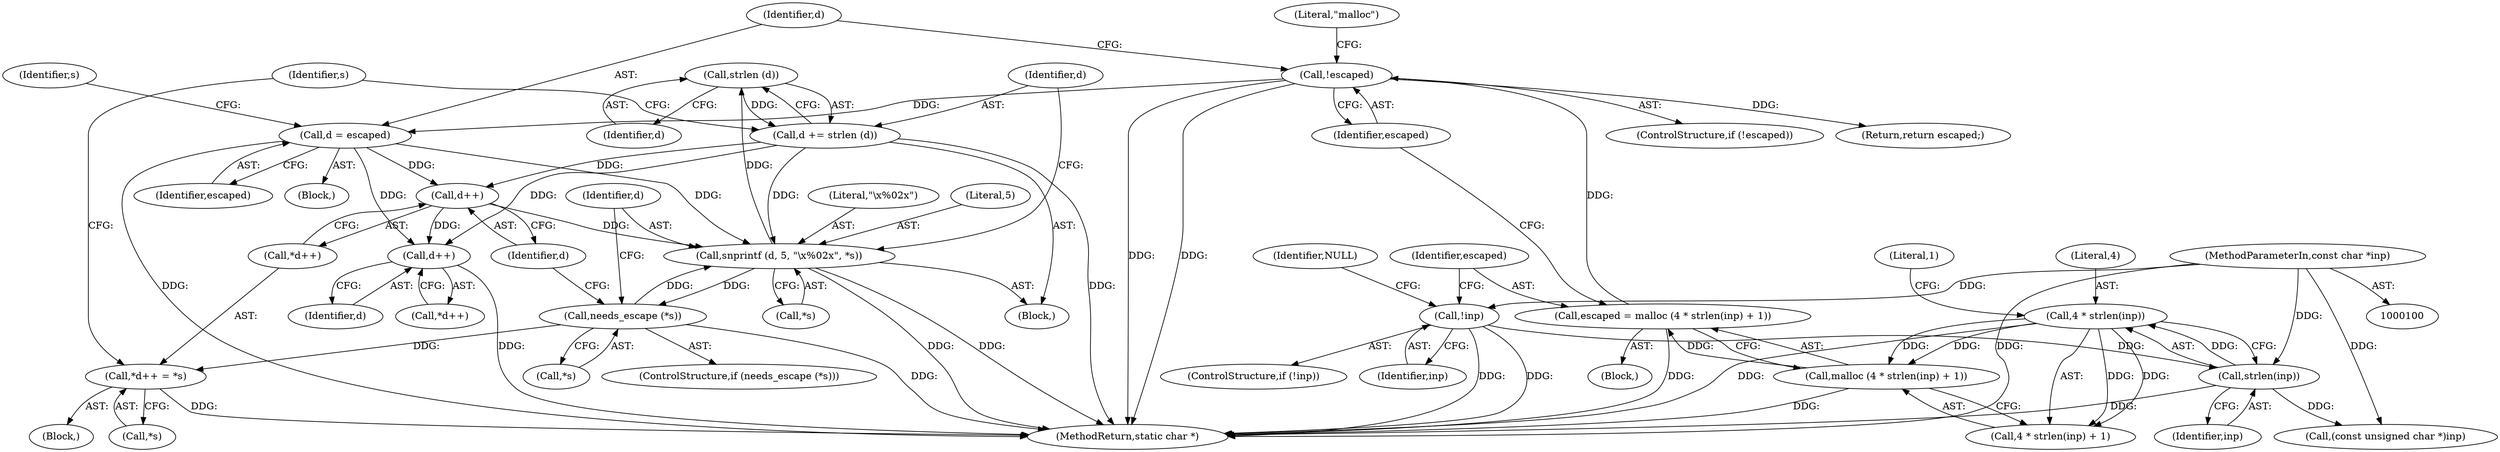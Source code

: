 digraph "0_boa_e139b87835994d007fbd64eead6c1455d7b8cf4e_2@API" {
"1000157" [label="(Call,strlen (d))"];
"1000149" [label="(Call,snprintf (d, 5, \"\\x%02x\", *s))"];
"1000163" [label="(Call,d++)"];
"1000131" [label="(Call,d = escaped)"];
"1000122" [label="(Call,!escaped)"];
"1000112" [label="(Call,escaped = malloc (4 * strlen(inp) + 1))"];
"1000114" [label="(Call,malloc (4 * strlen(inp) + 1))"];
"1000116" [label="(Call,4 * strlen(inp))"];
"1000118" [label="(Call,strlen(inp))"];
"1000107" [label="(Call,!inp)"];
"1000101" [label="(MethodParameterIn,const char *inp)"];
"1000155" [label="(Call,d += strlen (d))"];
"1000157" [label="(Call,strlen (d))"];
"1000145" [label="(Call,needs_escape (*s))"];
"1000161" [label="(Call,*d++ = *s)"];
"1000169" [label="(Call,d++)"];
"1000150" [label="(Identifier,d)"];
"1000120" [label="(Literal,1)"];
"1000149" [label="(Call,snprintf (d, 5, \"\\x%02x\", *s))"];
"1000102" [label="(Block,)"];
"1000121" [label="(ControlStructure,if (!escaped))"];
"1000151" [label="(Literal,5)"];
"1000126" [label="(Literal,\"malloc\")"];
"1000162" [label="(Call,*d++)"];
"1000153" [label="(Call,*s)"];
"1000146" [label="(Call,*s)"];
"1000160" [label="(Block,)"];
"1000156" [label="(Identifier,d)"];
"1000165" [label="(Call,*s)"];
"1000164" [label="(Identifier,d)"];
"1000122" [label="(Call,!escaped)"];
"1000152" [label="(Literal,\"\\x%02x\")"];
"1000101" [label="(MethodParameterIn,const char *inp)"];
"1000118" [label="(Call,strlen(inp))"];
"1000144" [label="(ControlStructure,if (needs_escape (*s)))"];
"1000119" [label="(Identifier,inp)"];
"1000112" [label="(Call,escaped = malloc (4 * strlen(inp) + 1))"];
"1000157" [label="(Call,strlen (d))"];
"1000114" [label="(Call,malloc (4 * strlen(inp) + 1))"];
"1000163" [label="(Call,d++)"];
"1000107" [label="(Call,!inp)"];
"1000161" [label="(Call,*d++ = *s)"];
"1000170" [label="(Identifier,d)"];
"1000115" [label="(Call,4 * strlen(inp) + 1)"];
"1000136" [label="(Call,(const unsigned char *)inp)"];
"1000131" [label="(Call,d = escaped)"];
"1000132" [label="(Identifier,d)"];
"1000148" [label="(Block,)"];
"1000106" [label="(ControlStructure,if (!inp))"];
"1000155" [label="(Call,d += strlen (d))"];
"1000133" [label="(Identifier,escaped)"];
"1000158" [label="(Identifier,d)"];
"1000123" [label="(Identifier,escaped)"];
"1000116" [label="(Call,4 * strlen(inp))"];
"1000113" [label="(Identifier,escaped)"];
"1000111" [label="(Identifier,NULL)"];
"1000145" [label="(Call,needs_escape (*s))"];
"1000169" [label="(Call,d++)"];
"1000172" [label="(Return,return escaped;)"];
"1000108" [label="(Identifier,inp)"];
"1000142" [label="(Identifier,s)"];
"1000135" [label="(Identifier,s)"];
"1000117" [label="(Literal,4)"];
"1000168" [label="(Call,*d++)"];
"1000174" [label="(MethodReturn,static char *)"];
"1000130" [label="(Block,)"];
"1000157" -> "1000155"  [label="AST: "];
"1000157" -> "1000158"  [label="CFG: "];
"1000158" -> "1000157"  [label="AST: "];
"1000155" -> "1000157"  [label="CFG: "];
"1000157" -> "1000155"  [label="DDG: "];
"1000149" -> "1000157"  [label="DDG: "];
"1000149" -> "1000148"  [label="AST: "];
"1000149" -> "1000153"  [label="CFG: "];
"1000150" -> "1000149"  [label="AST: "];
"1000151" -> "1000149"  [label="AST: "];
"1000152" -> "1000149"  [label="AST: "];
"1000153" -> "1000149"  [label="AST: "];
"1000156" -> "1000149"  [label="CFG: "];
"1000149" -> "1000174"  [label="DDG: "];
"1000149" -> "1000174"  [label="DDG: "];
"1000149" -> "1000145"  [label="DDG: "];
"1000163" -> "1000149"  [label="DDG: "];
"1000131" -> "1000149"  [label="DDG: "];
"1000155" -> "1000149"  [label="DDG: "];
"1000145" -> "1000149"  [label="DDG: "];
"1000163" -> "1000162"  [label="AST: "];
"1000163" -> "1000164"  [label="CFG: "];
"1000164" -> "1000163"  [label="AST: "];
"1000162" -> "1000163"  [label="CFG: "];
"1000131" -> "1000163"  [label="DDG: "];
"1000155" -> "1000163"  [label="DDG: "];
"1000163" -> "1000169"  [label="DDG: "];
"1000131" -> "1000130"  [label="AST: "];
"1000131" -> "1000133"  [label="CFG: "];
"1000132" -> "1000131"  [label="AST: "];
"1000133" -> "1000131"  [label="AST: "];
"1000135" -> "1000131"  [label="CFG: "];
"1000131" -> "1000174"  [label="DDG: "];
"1000122" -> "1000131"  [label="DDG: "];
"1000131" -> "1000169"  [label="DDG: "];
"1000122" -> "1000121"  [label="AST: "];
"1000122" -> "1000123"  [label="CFG: "];
"1000123" -> "1000122"  [label="AST: "];
"1000126" -> "1000122"  [label="CFG: "];
"1000132" -> "1000122"  [label="CFG: "];
"1000122" -> "1000174"  [label="DDG: "];
"1000122" -> "1000174"  [label="DDG: "];
"1000112" -> "1000122"  [label="DDG: "];
"1000122" -> "1000172"  [label="DDG: "];
"1000112" -> "1000102"  [label="AST: "];
"1000112" -> "1000114"  [label="CFG: "];
"1000113" -> "1000112"  [label="AST: "];
"1000114" -> "1000112"  [label="AST: "];
"1000123" -> "1000112"  [label="CFG: "];
"1000112" -> "1000174"  [label="DDG: "];
"1000114" -> "1000112"  [label="DDG: "];
"1000114" -> "1000115"  [label="CFG: "];
"1000115" -> "1000114"  [label="AST: "];
"1000114" -> "1000174"  [label="DDG: "];
"1000116" -> "1000114"  [label="DDG: "];
"1000116" -> "1000114"  [label="DDG: "];
"1000116" -> "1000115"  [label="AST: "];
"1000116" -> "1000118"  [label="CFG: "];
"1000117" -> "1000116"  [label="AST: "];
"1000118" -> "1000116"  [label="AST: "];
"1000120" -> "1000116"  [label="CFG: "];
"1000116" -> "1000174"  [label="DDG: "];
"1000116" -> "1000115"  [label="DDG: "];
"1000116" -> "1000115"  [label="DDG: "];
"1000118" -> "1000116"  [label="DDG: "];
"1000118" -> "1000119"  [label="CFG: "];
"1000119" -> "1000118"  [label="AST: "];
"1000118" -> "1000174"  [label="DDG: "];
"1000107" -> "1000118"  [label="DDG: "];
"1000101" -> "1000118"  [label="DDG: "];
"1000118" -> "1000136"  [label="DDG: "];
"1000107" -> "1000106"  [label="AST: "];
"1000107" -> "1000108"  [label="CFG: "];
"1000108" -> "1000107"  [label="AST: "];
"1000111" -> "1000107"  [label="CFG: "];
"1000113" -> "1000107"  [label="CFG: "];
"1000107" -> "1000174"  [label="DDG: "];
"1000107" -> "1000174"  [label="DDG: "];
"1000101" -> "1000107"  [label="DDG: "];
"1000101" -> "1000100"  [label="AST: "];
"1000101" -> "1000174"  [label="DDG: "];
"1000101" -> "1000136"  [label="DDG: "];
"1000155" -> "1000148"  [label="AST: "];
"1000156" -> "1000155"  [label="AST: "];
"1000142" -> "1000155"  [label="CFG: "];
"1000155" -> "1000174"  [label="DDG: "];
"1000155" -> "1000169"  [label="DDG: "];
"1000145" -> "1000144"  [label="AST: "];
"1000145" -> "1000146"  [label="CFG: "];
"1000146" -> "1000145"  [label="AST: "];
"1000150" -> "1000145"  [label="CFG: "];
"1000164" -> "1000145"  [label="CFG: "];
"1000145" -> "1000174"  [label="DDG: "];
"1000145" -> "1000161"  [label="DDG: "];
"1000161" -> "1000160"  [label="AST: "];
"1000161" -> "1000165"  [label="CFG: "];
"1000162" -> "1000161"  [label="AST: "];
"1000165" -> "1000161"  [label="AST: "];
"1000142" -> "1000161"  [label="CFG: "];
"1000161" -> "1000174"  [label="DDG: "];
"1000169" -> "1000168"  [label="AST: "];
"1000169" -> "1000170"  [label="CFG: "];
"1000170" -> "1000169"  [label="AST: "];
"1000168" -> "1000169"  [label="CFG: "];
"1000169" -> "1000174"  [label="DDG: "];
}
